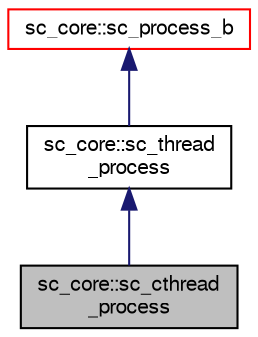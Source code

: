 digraph "sc_core::sc_cthread_process"
{
  edge [fontname="FreeSans",fontsize="10",labelfontname="FreeSans",labelfontsize="10"];
  node [fontname="FreeSans",fontsize="10",shape=record];
  Node0 [label="sc_core::sc_cthread\l_process",height=0.2,width=0.4,color="black", fillcolor="grey75", style="filled", fontcolor="black"];
  Node1 -> Node0 [dir="back",color="midnightblue",fontsize="10",style="solid",fontname="FreeSans"];
  Node1 [label="sc_core::sc_thread\l_process",height=0.2,width=0.4,color="black", fillcolor="white", style="filled",URL="$a01992.html"];
  Node2 -> Node1 [dir="back",color="midnightblue",fontsize="10",style="solid",fontname="FreeSans"];
  Node2 [label="sc_core::sc_process_b",height=0.2,width=0.4,color="red", fillcolor="white", style="filled",URL="$a01924.html"];
}

